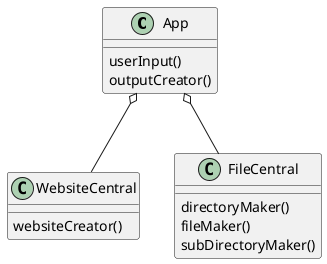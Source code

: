 /*
 *  UCF COP3330 Summer 2021 Assignment 3 Solution
 *  Copyright 2021 John Peachey
 */

@startuml
'https://plantuml.com/class-diagram


App o-- WebsiteCentral
App o-- FileCentral


class App {
    userInput()
    outputCreator()
}

class WebsiteCentral{
    websiteCreator()
}

class FileCentral{
    directoryMaker()
    fileMaker()
    subDirectoryMaker()
}


@enduml